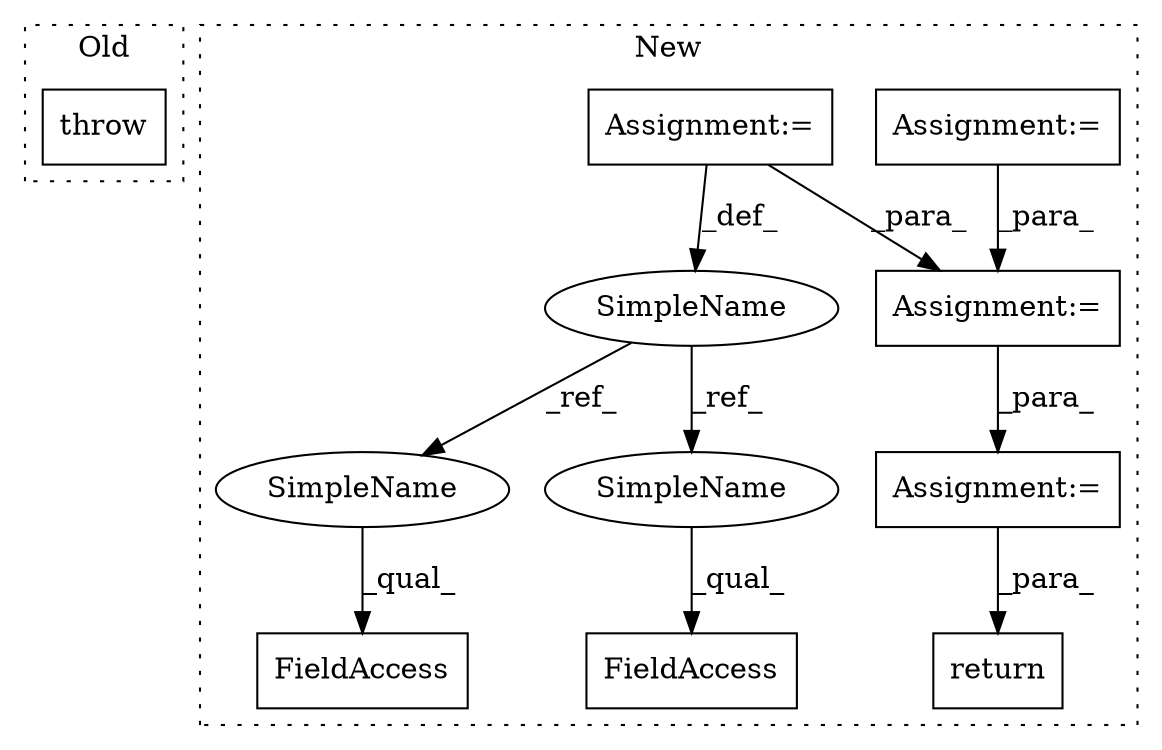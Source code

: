 digraph G {
subgraph cluster0 {
1 [label="throw" a="53" s="18400" l="6" shape="box"];
label = "Old";
style="dotted";
}
subgraph cluster1 {
2 [label="return" a="41" s="18832" l="7" shape="box"];
3 [label="Assignment:=" a="7" s="18572" l="1" shape="box"];
4 [label="Assignment:=" a="7" s="18753" l="1" shape="box"];
5 [label="Assignment:=" a="7" s="18694" l="1" shape="box"];
6 [label="Assignment:=" a="7" s="18608" l="1" shape="box"];
7 [label="FieldAccess" a="22" s="18754" l="12" shape="box"];
8 [label="FieldAccess" a="22" s="18713" l="13" shape="box"];
9 [label="SimpleName" a="42" s="18601" l="7" shape="ellipse"];
10 [label="SimpleName" a="42" s="18754" l="7" shape="ellipse"];
11 [label="SimpleName" a="42" s="18713" l="7" shape="ellipse"];
label = "New";
style="dotted";
}
3 -> 5 [label="_para_"];
4 -> 2 [label="_para_"];
5 -> 4 [label="_para_"];
6 -> 5 [label="_para_"];
6 -> 9 [label="_def_"];
9 -> 10 [label="_ref_"];
9 -> 11 [label="_ref_"];
10 -> 7 [label="_qual_"];
11 -> 8 [label="_qual_"];
}
